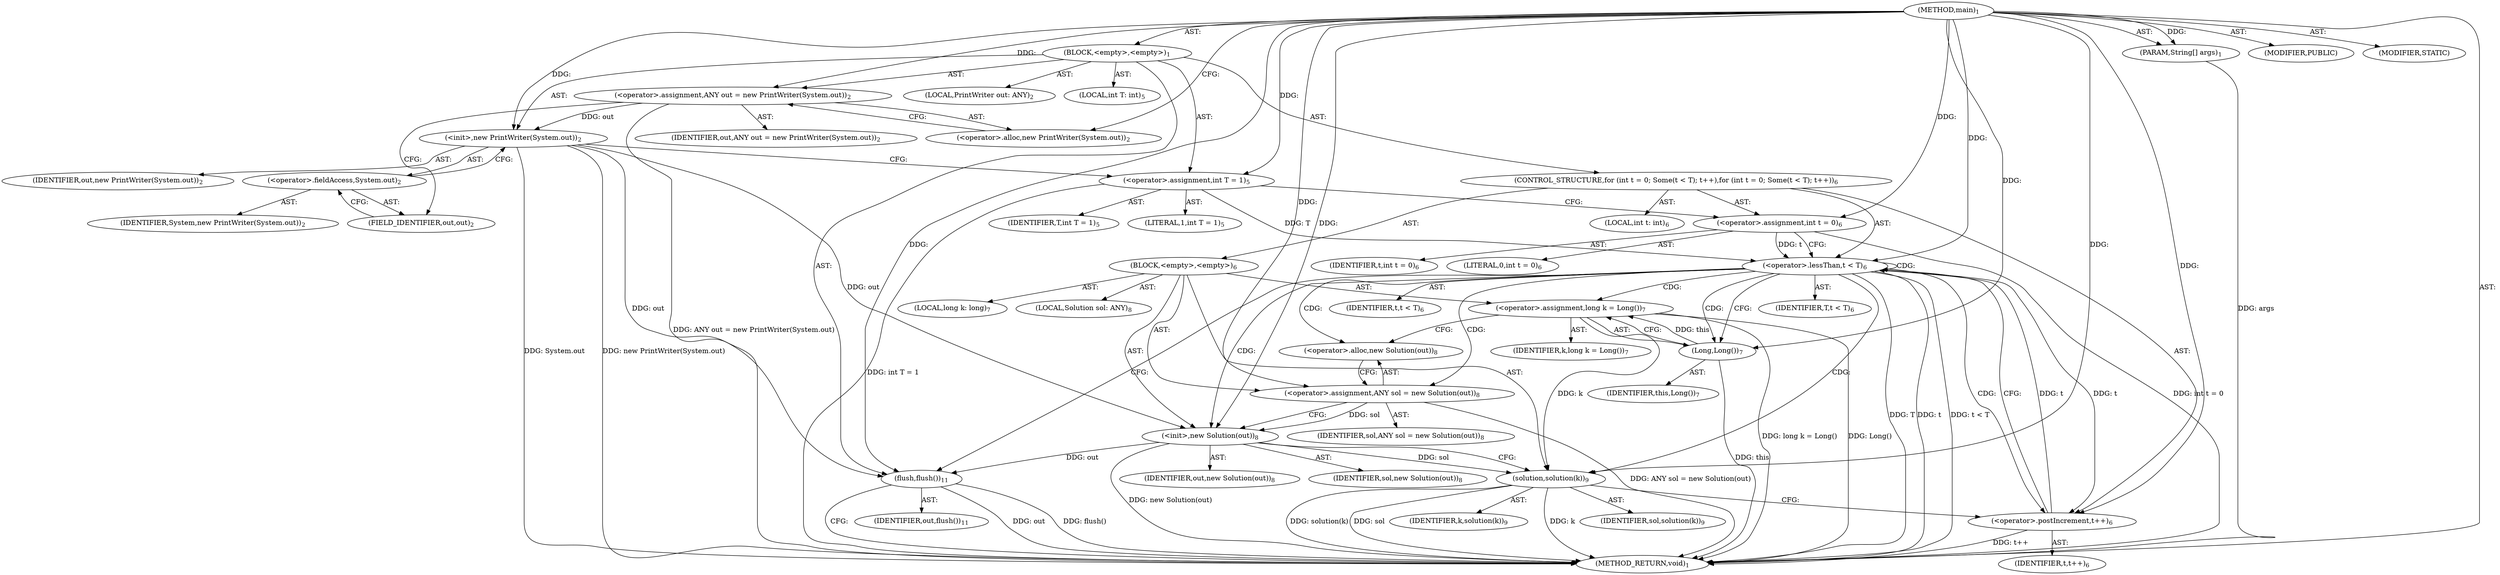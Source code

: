 digraph "main" {  
"21" [label = <(METHOD,main)<SUB>1</SUB>> ]
"22" [label = <(PARAM,String[] args)<SUB>1</SUB>> ]
"23" [label = <(BLOCK,&lt;empty&gt;,&lt;empty&gt;)<SUB>1</SUB>> ]
"4" [label = <(LOCAL,PrintWriter out: ANY)<SUB>2</SUB>> ]
"24" [label = <(&lt;operator&gt;.assignment,ANY out = new PrintWriter(System.out))<SUB>2</SUB>> ]
"25" [label = <(IDENTIFIER,out,ANY out = new PrintWriter(System.out))<SUB>2</SUB>> ]
"26" [label = <(&lt;operator&gt;.alloc,new PrintWriter(System.out))<SUB>2</SUB>> ]
"27" [label = <(&lt;init&gt;,new PrintWriter(System.out))<SUB>2</SUB>> ]
"3" [label = <(IDENTIFIER,out,new PrintWriter(System.out))<SUB>2</SUB>> ]
"28" [label = <(&lt;operator&gt;.fieldAccess,System.out)<SUB>2</SUB>> ]
"29" [label = <(IDENTIFIER,System,new PrintWriter(System.out))<SUB>2</SUB>> ]
"30" [label = <(FIELD_IDENTIFIER,out,out)<SUB>2</SUB>> ]
"31" [label = <(LOCAL,int T: int)<SUB>5</SUB>> ]
"32" [label = <(&lt;operator&gt;.assignment,int T = 1)<SUB>5</SUB>> ]
"33" [label = <(IDENTIFIER,T,int T = 1)<SUB>5</SUB>> ]
"34" [label = <(LITERAL,1,int T = 1)<SUB>5</SUB>> ]
"35" [label = <(CONTROL_STRUCTURE,for (int t = 0; Some(t &lt; T); t++),for (int t = 0; Some(t &lt; T); t++))<SUB>6</SUB>> ]
"36" [label = <(LOCAL,int t: int)<SUB>6</SUB>> ]
"37" [label = <(&lt;operator&gt;.assignment,int t = 0)<SUB>6</SUB>> ]
"38" [label = <(IDENTIFIER,t,int t = 0)<SUB>6</SUB>> ]
"39" [label = <(LITERAL,0,int t = 0)<SUB>6</SUB>> ]
"40" [label = <(&lt;operator&gt;.lessThan,t &lt; T)<SUB>6</SUB>> ]
"41" [label = <(IDENTIFIER,t,t &lt; T)<SUB>6</SUB>> ]
"42" [label = <(IDENTIFIER,T,t &lt; T)<SUB>6</SUB>> ]
"43" [label = <(&lt;operator&gt;.postIncrement,t++)<SUB>6</SUB>> ]
"44" [label = <(IDENTIFIER,t,t++)<SUB>6</SUB>> ]
"45" [label = <(BLOCK,&lt;empty&gt;,&lt;empty&gt;)<SUB>6</SUB>> ]
"46" [label = <(LOCAL,long k: long)<SUB>7</SUB>> ]
"47" [label = <(&lt;operator&gt;.assignment,long k = Long())<SUB>7</SUB>> ]
"48" [label = <(IDENTIFIER,k,long k = Long())<SUB>7</SUB>> ]
"49" [label = <(Long,Long())<SUB>7</SUB>> ]
"50" [label = <(IDENTIFIER,this,Long())<SUB>7</SUB>> ]
"6" [label = <(LOCAL,Solution sol: ANY)<SUB>8</SUB>> ]
"51" [label = <(&lt;operator&gt;.assignment,ANY sol = new Solution(out))<SUB>8</SUB>> ]
"52" [label = <(IDENTIFIER,sol,ANY sol = new Solution(out))<SUB>8</SUB>> ]
"53" [label = <(&lt;operator&gt;.alloc,new Solution(out))<SUB>8</SUB>> ]
"54" [label = <(&lt;init&gt;,new Solution(out))<SUB>8</SUB>> ]
"5" [label = <(IDENTIFIER,sol,new Solution(out))<SUB>8</SUB>> ]
"55" [label = <(IDENTIFIER,out,new Solution(out))<SUB>8</SUB>> ]
"56" [label = <(solution,solution(k))<SUB>9</SUB>> ]
"57" [label = <(IDENTIFIER,sol,solution(k))<SUB>9</SUB>> ]
"58" [label = <(IDENTIFIER,k,solution(k))<SUB>9</SUB>> ]
"59" [label = <(flush,flush())<SUB>11</SUB>> ]
"60" [label = <(IDENTIFIER,out,flush())<SUB>11</SUB>> ]
"61" [label = <(MODIFIER,PUBLIC)> ]
"62" [label = <(MODIFIER,STATIC)> ]
"63" [label = <(METHOD_RETURN,void)<SUB>1</SUB>> ]
  "21" -> "22"  [ label = "AST: "] 
  "21" -> "23"  [ label = "AST: "] 
  "21" -> "61"  [ label = "AST: "] 
  "21" -> "62"  [ label = "AST: "] 
  "21" -> "63"  [ label = "AST: "] 
  "23" -> "4"  [ label = "AST: "] 
  "23" -> "24"  [ label = "AST: "] 
  "23" -> "27"  [ label = "AST: "] 
  "23" -> "31"  [ label = "AST: "] 
  "23" -> "32"  [ label = "AST: "] 
  "23" -> "35"  [ label = "AST: "] 
  "23" -> "59"  [ label = "AST: "] 
  "24" -> "25"  [ label = "AST: "] 
  "24" -> "26"  [ label = "AST: "] 
  "27" -> "3"  [ label = "AST: "] 
  "27" -> "28"  [ label = "AST: "] 
  "28" -> "29"  [ label = "AST: "] 
  "28" -> "30"  [ label = "AST: "] 
  "32" -> "33"  [ label = "AST: "] 
  "32" -> "34"  [ label = "AST: "] 
  "35" -> "36"  [ label = "AST: "] 
  "35" -> "37"  [ label = "AST: "] 
  "35" -> "40"  [ label = "AST: "] 
  "35" -> "43"  [ label = "AST: "] 
  "35" -> "45"  [ label = "AST: "] 
  "37" -> "38"  [ label = "AST: "] 
  "37" -> "39"  [ label = "AST: "] 
  "40" -> "41"  [ label = "AST: "] 
  "40" -> "42"  [ label = "AST: "] 
  "43" -> "44"  [ label = "AST: "] 
  "45" -> "46"  [ label = "AST: "] 
  "45" -> "47"  [ label = "AST: "] 
  "45" -> "6"  [ label = "AST: "] 
  "45" -> "51"  [ label = "AST: "] 
  "45" -> "54"  [ label = "AST: "] 
  "45" -> "56"  [ label = "AST: "] 
  "47" -> "48"  [ label = "AST: "] 
  "47" -> "49"  [ label = "AST: "] 
  "49" -> "50"  [ label = "AST: "] 
  "51" -> "52"  [ label = "AST: "] 
  "51" -> "53"  [ label = "AST: "] 
  "54" -> "5"  [ label = "AST: "] 
  "54" -> "55"  [ label = "AST: "] 
  "56" -> "57"  [ label = "AST: "] 
  "56" -> "58"  [ label = "AST: "] 
  "59" -> "60"  [ label = "AST: "] 
  "24" -> "30"  [ label = "CFG: "] 
  "27" -> "32"  [ label = "CFG: "] 
  "32" -> "37"  [ label = "CFG: "] 
  "59" -> "63"  [ label = "CFG: "] 
  "26" -> "24"  [ label = "CFG: "] 
  "28" -> "27"  [ label = "CFG: "] 
  "37" -> "40"  [ label = "CFG: "] 
  "40" -> "49"  [ label = "CFG: "] 
  "40" -> "59"  [ label = "CFG: "] 
  "43" -> "40"  [ label = "CFG: "] 
  "30" -> "28"  [ label = "CFG: "] 
  "47" -> "53"  [ label = "CFG: "] 
  "51" -> "54"  [ label = "CFG: "] 
  "54" -> "56"  [ label = "CFG: "] 
  "56" -> "43"  [ label = "CFG: "] 
  "49" -> "47"  [ label = "CFG: "] 
  "53" -> "51"  [ label = "CFG: "] 
  "21" -> "26"  [ label = "CFG: "] 
  "22" -> "63"  [ label = "DDG: args"] 
  "24" -> "63"  [ label = "DDG: ANY out = new PrintWriter(System.out)"] 
  "27" -> "63"  [ label = "DDG: System.out"] 
  "27" -> "63"  [ label = "DDG: new PrintWriter(System.out)"] 
  "32" -> "63"  [ label = "DDG: int T = 1"] 
  "37" -> "63"  [ label = "DDG: int t = 0"] 
  "40" -> "63"  [ label = "DDG: t"] 
  "40" -> "63"  [ label = "DDG: T"] 
  "40" -> "63"  [ label = "DDG: t &lt; T"] 
  "59" -> "63"  [ label = "DDG: out"] 
  "59" -> "63"  [ label = "DDG: flush()"] 
  "47" -> "63"  [ label = "DDG: Long()"] 
  "47" -> "63"  [ label = "DDG: long k = Long()"] 
  "51" -> "63"  [ label = "DDG: ANY sol = new Solution(out)"] 
  "54" -> "63"  [ label = "DDG: new Solution(out)"] 
  "56" -> "63"  [ label = "DDG: sol"] 
  "56" -> "63"  [ label = "DDG: k"] 
  "56" -> "63"  [ label = "DDG: solution(k)"] 
  "43" -> "63"  [ label = "DDG: t++"] 
  "49" -> "63"  [ label = "DDG: this"] 
  "21" -> "22"  [ label = "DDG: "] 
  "21" -> "24"  [ label = "DDG: "] 
  "21" -> "32"  [ label = "DDG: "] 
  "24" -> "27"  [ label = "DDG: out"] 
  "21" -> "27"  [ label = "DDG: "] 
  "21" -> "37"  [ label = "DDG: "] 
  "27" -> "59"  [ label = "DDG: out"] 
  "54" -> "59"  [ label = "DDG: out"] 
  "21" -> "59"  [ label = "DDG: "] 
  "37" -> "40"  [ label = "DDG: t"] 
  "43" -> "40"  [ label = "DDG: t"] 
  "21" -> "40"  [ label = "DDG: "] 
  "32" -> "40"  [ label = "DDG: T"] 
  "40" -> "43"  [ label = "DDG: t"] 
  "21" -> "43"  [ label = "DDG: "] 
  "49" -> "47"  [ label = "DDG: this"] 
  "21" -> "51"  [ label = "DDG: "] 
  "51" -> "54"  [ label = "DDG: sol"] 
  "21" -> "54"  [ label = "DDG: "] 
  "27" -> "54"  [ label = "DDG: out"] 
  "54" -> "56"  [ label = "DDG: sol"] 
  "21" -> "56"  [ label = "DDG: "] 
  "47" -> "56"  [ label = "DDG: k"] 
  "21" -> "49"  [ label = "DDG: "] 
  "40" -> "40"  [ label = "CDG: "] 
  "40" -> "47"  [ label = "CDG: "] 
  "40" -> "49"  [ label = "CDG: "] 
  "40" -> "51"  [ label = "CDG: "] 
  "40" -> "53"  [ label = "CDG: "] 
  "40" -> "56"  [ label = "CDG: "] 
  "40" -> "54"  [ label = "CDG: "] 
  "40" -> "43"  [ label = "CDG: "] 
}
